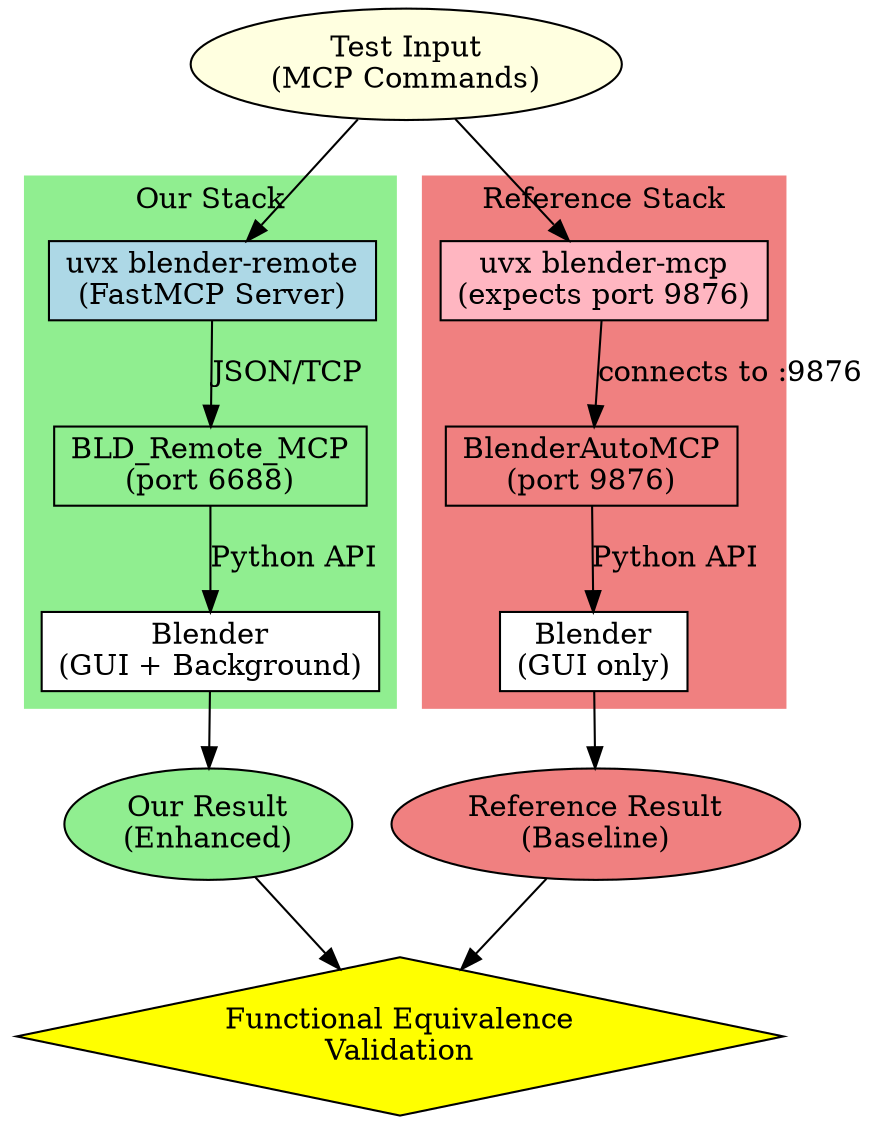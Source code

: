 digraph StackComparison {
    rankdir=TB;
    node [shape=box, style=filled];
    
    // Test Input
    Input [label="Test Input\n(MCP Commands)", shape=ellipse, fillcolor=lightyellow];
    
    // Our Stack
    subgraph cluster_our_stack {
        label="Our Stack";
        style=filled;
        color=lightgreen;
        
        Our_MCP [label="uvx blender-remote\n(FastMCP Server)", fillcolor=lightblue];
        Our_Service [label="BLD_Remote_MCP\n(port 6688)", fillcolor=lightgreen];
        Our_Blender [label="Blender\n(GUI + Background)", fillcolor=white];
        
        Our_MCP -> Our_Service [label="JSON/TCP"];
        Our_Service -> Our_Blender [label="Python API"];
    }
    
    // Reference Stack  
    subgraph cluster_ref_stack {
        label="Reference Stack";
        style=filled;
        color=lightcoral;
        
        Ref_MCP [label="uvx blender-mcp\n(expects port 9876)", fillcolor=lightpink];
        Ref_Service [label="BlenderAutoMCP\n(port 9876)", fillcolor=lightcoral];
        Ref_Blender [label="Blender\n(GUI only)", fillcolor=white];
        
        Ref_MCP -> Ref_Service [label="connects to :9876"];
        Ref_Service -> Ref_Blender [label="Python API"];
    }
    
    // Outputs
    Our_Output [label="Our Result\n(Enhanced)", shape=ellipse, fillcolor=lightgreen];
    Ref_Output [label="Reference Result\n(Baseline)", shape=ellipse, fillcolor=lightcoral];
    
    // Comparison
    Comparison [label="Functional Equivalence\nValidation", shape=diamond, fillcolor=yellow];
    
    // Flow
    Input -> Our_MCP;
    Input -> Ref_MCP;
    Our_Blender -> Our_Output;
    Ref_Blender -> Ref_Output;
    Our_Output -> Comparison;
    Ref_Output -> Comparison;
}